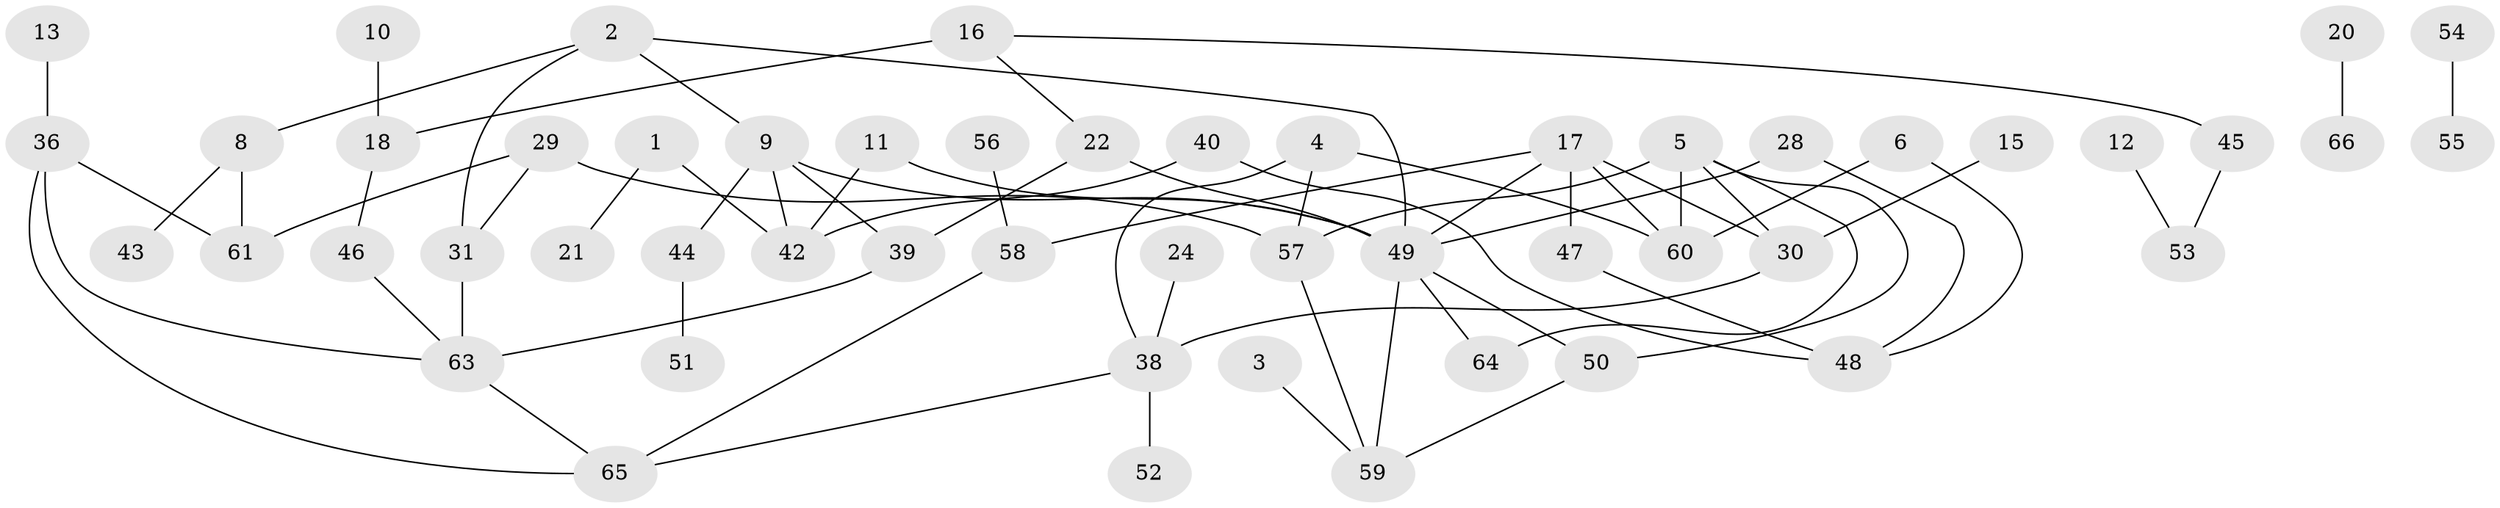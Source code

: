 // original degree distribution, {4: 0.11194029850746269, 2: 0.29850746268656714, 1: 0.2537313432835821, 3: 0.20149253731343283, 6: 0.007462686567164179, 5: 0.03731343283582089, 0: 0.08955223880597014}
// Generated by graph-tools (version 1.1) at 2025/00/03/09/25 03:00:53]
// undirected, 52 vertices, 70 edges
graph export_dot {
graph [start="1"]
  node [color=gray90,style=filled];
  1;
  2;
  3;
  4;
  5;
  6;
  8;
  9;
  10;
  11;
  12;
  13;
  15;
  16;
  17;
  18;
  20;
  21;
  22;
  24;
  28;
  29;
  30;
  31;
  36;
  38;
  39;
  40;
  42;
  43;
  44;
  45;
  46;
  47;
  48;
  49;
  50;
  51;
  52;
  53;
  54;
  55;
  56;
  57;
  58;
  59;
  60;
  61;
  63;
  64;
  65;
  66;
  1 -- 21 [weight=1.0];
  1 -- 42 [weight=1.0];
  2 -- 8 [weight=1.0];
  2 -- 9 [weight=1.0];
  2 -- 31 [weight=1.0];
  2 -- 49 [weight=1.0];
  3 -- 59 [weight=1.0];
  4 -- 38 [weight=1.0];
  4 -- 57 [weight=1.0];
  4 -- 60 [weight=1.0];
  5 -- 30 [weight=1.0];
  5 -- 50 [weight=1.0];
  5 -- 57 [weight=1.0];
  5 -- 60 [weight=1.0];
  5 -- 64 [weight=1.0];
  6 -- 48 [weight=1.0];
  6 -- 60 [weight=1.0];
  8 -- 43 [weight=1.0];
  8 -- 61 [weight=1.0];
  9 -- 39 [weight=2.0];
  9 -- 42 [weight=1.0];
  9 -- 44 [weight=1.0];
  9 -- 49 [weight=1.0];
  10 -- 18 [weight=1.0];
  11 -- 42 [weight=1.0];
  11 -- 49 [weight=1.0];
  12 -- 53 [weight=1.0];
  13 -- 36 [weight=1.0];
  15 -- 30 [weight=1.0];
  16 -- 18 [weight=2.0];
  16 -- 22 [weight=1.0];
  16 -- 45 [weight=1.0];
  17 -- 30 [weight=1.0];
  17 -- 47 [weight=1.0];
  17 -- 49 [weight=1.0];
  17 -- 58 [weight=1.0];
  17 -- 60 [weight=1.0];
  18 -- 46 [weight=1.0];
  20 -- 66 [weight=1.0];
  22 -- 39 [weight=2.0];
  22 -- 49 [weight=1.0];
  24 -- 38 [weight=1.0];
  28 -- 48 [weight=1.0];
  28 -- 49 [weight=1.0];
  29 -- 31 [weight=1.0];
  29 -- 57 [weight=2.0];
  29 -- 61 [weight=1.0];
  30 -- 38 [weight=2.0];
  31 -- 63 [weight=1.0];
  36 -- 61 [weight=1.0];
  36 -- 63 [weight=1.0];
  36 -- 65 [weight=1.0];
  38 -- 52 [weight=1.0];
  38 -- 65 [weight=1.0];
  39 -- 63 [weight=1.0];
  40 -- 42 [weight=1.0];
  40 -- 48 [weight=1.0];
  44 -- 51 [weight=1.0];
  45 -- 53 [weight=1.0];
  46 -- 63 [weight=1.0];
  47 -- 48 [weight=1.0];
  49 -- 50 [weight=1.0];
  49 -- 59 [weight=1.0];
  49 -- 64 [weight=1.0];
  50 -- 59 [weight=1.0];
  54 -- 55 [weight=1.0];
  56 -- 58 [weight=1.0];
  57 -- 59 [weight=1.0];
  58 -- 65 [weight=1.0];
  63 -- 65 [weight=1.0];
}
